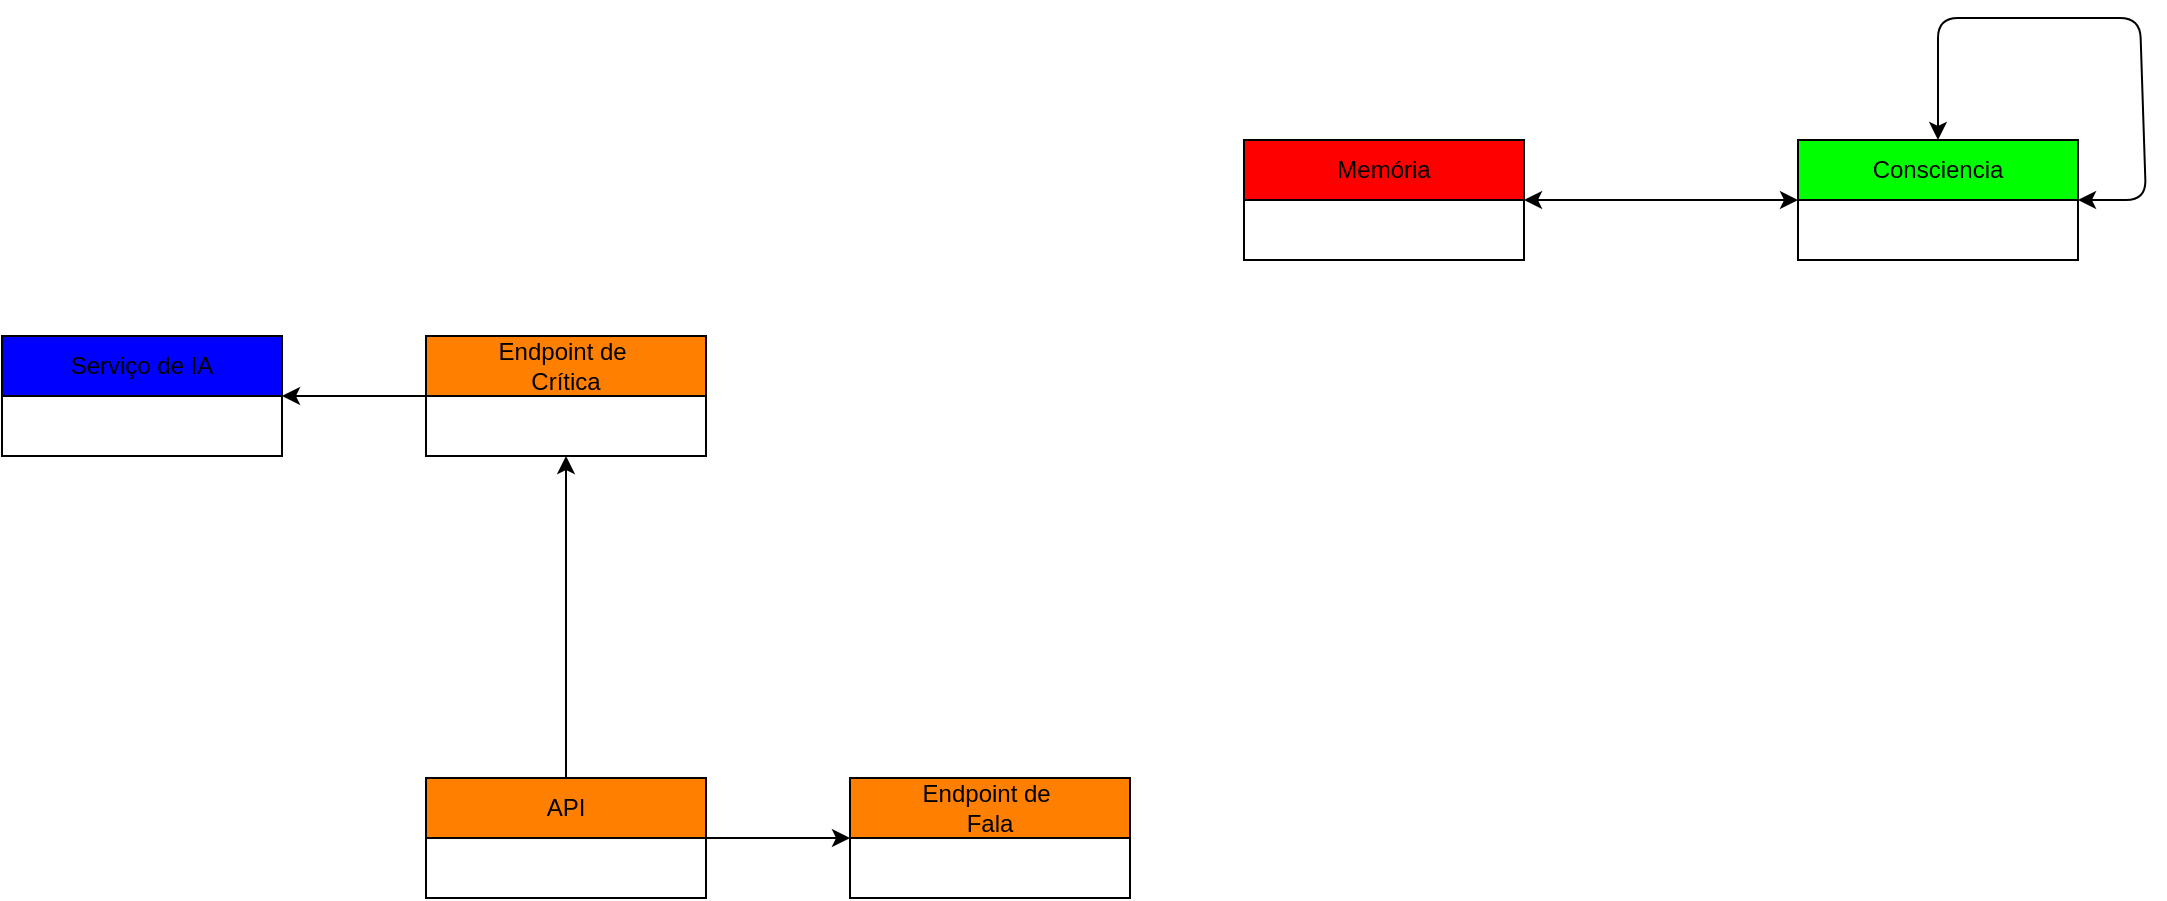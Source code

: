 <mxfile>
    <diagram name="Page-1" id="5f0bae14-7c28-e335-631c-24af17079c00">
        <mxGraphModel dx="2308" dy="831" grid="0" gridSize="10" guides="1" tooltips="1" connect="1" arrows="1" fold="1" page="1" pageScale="1" pageWidth="1100" pageHeight="850" background="none" math="0" shadow="0">
            <root>
                <mxCell id="0"/>
                <mxCell id="1" parent="0"/>
                <mxCell id="254" value="" style="edgeStyle=none;html=1;fontColor=#FFFFFF;startArrow=classic;startFill=1;" edge="1" parent="1" source="160" target="253">
                    <mxGeometry relative="1" as="geometry"/>
                </mxCell>
                <mxCell id="160" value="Memória" style="swimlane;fontStyle=0;childLayout=stackLayout;horizontal=1;startSize=30;horizontalStack=0;resizeParent=1;resizeParentMax=0;resizeLast=0;collapsible=1;marginBottom=0;whiteSpace=wrap;html=1;fillColor=#FF0000;" parent="1" vertex="1">
                    <mxGeometry x="318" y="123" width="140" height="60" as="geometry"/>
                </mxCell>
                <mxCell id="202" value="" style="edgeStyle=none;html=1;" edge="1" parent="1" target="201">
                    <mxGeometry relative="1" as="geometry">
                        <mxPoint x="447" y="502" as="sourcePoint"/>
                    </mxGeometry>
                </mxCell>
                <mxCell id="216" style="edgeStyle=none;html=1;exitX=0;exitY=0.5;exitDx=0;exitDy=0;entryX=1;entryY=0.5;entryDx=0;entryDy=0;" edge="1" parent="1" source="198">
                    <mxGeometry relative="1" as="geometry">
                        <mxPoint x="278" y="254" as="targetPoint"/>
                    </mxGeometry>
                </mxCell>
                <mxCell id="217" style="edgeStyle=none;html=1;entryX=0.5;entryY=0;entryDx=0;entryDy=0;" edge="1" parent="1" target="209">
                    <mxGeometry relative="1" as="geometry">
                        <mxPoint x="445.769" y="284" as="sourcePoint"/>
                    </mxGeometry>
                </mxCell>
                <mxCell id="236" value="" style="edgeStyle=none;html=1;" edge="1" parent="1" target="235">
                    <mxGeometry relative="1" as="geometry">
                        <mxPoint x="515" y="253.11" as="sourcePoint"/>
                    </mxGeometry>
                </mxCell>
                <mxCell id="212" style="edgeStyle=none;html=1;exitX=0.5;exitY=1;exitDx=0;exitDy=0;entryX=0.5;entryY=0;entryDx=0;entryDy=0;" edge="1" parent="1" target="191">
                    <mxGeometry relative="1" as="geometry">
                        <mxPoint x="447" y="392" as="sourcePoint"/>
                    </mxGeometry>
                </mxCell>
                <mxCell id="242" value="" style="edgeStyle=none;html=1;fontColor=#FFFFFF;" edge="1" parent="1" source="239" target="241">
                    <mxGeometry relative="1" as="geometry"/>
                </mxCell>
                <mxCell id="249" value="" style="edgeStyle=none;html=1;fontColor=#FFFFFF;" edge="1" parent="1" source="239" target="248">
                    <mxGeometry relative="1" as="geometry"/>
                </mxCell>
                <mxCell id="239" value="API" style="swimlane;fontStyle=0;childLayout=stackLayout;horizontal=1;startSize=30;horizontalStack=0;resizeParent=1;resizeParentMax=0;resizeLast=0;collapsible=1;marginBottom=0;whiteSpace=wrap;html=1;fillColor=#FF8000;" vertex="1" parent="1">
                    <mxGeometry x="-91" y="442" width="140" height="60" as="geometry"/>
                </mxCell>
                <mxCell id="241" value="Endpoint de&amp;nbsp;&lt;br&gt;Fala" style="swimlane;fontStyle=0;childLayout=stackLayout;horizontal=1;startSize=30;horizontalStack=0;resizeParent=1;resizeParentMax=0;resizeLast=0;collapsible=1;marginBottom=0;whiteSpace=wrap;html=1;fillColor=#FF8000;" vertex="1" parent="1">
                    <mxGeometry x="121" y="442" width="140" height="60" as="geometry"/>
                </mxCell>
                <mxCell id="244" value="Serviço de IA" style="swimlane;fontStyle=0;childLayout=stackLayout;horizontal=1;startSize=30;horizontalStack=0;resizeParent=1;resizeParentMax=0;resizeLast=0;collapsible=1;marginBottom=0;whiteSpace=wrap;html=1;fillColor=#0000FF;" vertex="1" parent="1">
                    <mxGeometry x="-303" y="221" width="140" height="60" as="geometry"/>
                </mxCell>
                <mxCell id="250" style="edgeStyle=none;html=1;exitX=0;exitY=0.5;exitDx=0;exitDy=0;entryX=1;entryY=0.5;entryDx=0;entryDy=0;fontColor=#FFFFFF;" edge="1" parent="1" source="248" target="244">
                    <mxGeometry relative="1" as="geometry"/>
                </mxCell>
                <mxCell id="248" value="Endpoint de&amp;nbsp;&lt;br&gt;Crítica" style="swimlane;fontStyle=0;childLayout=stackLayout;horizontal=1;startSize=30;horizontalStack=0;resizeParent=1;resizeParentMax=0;resizeLast=0;collapsible=1;marginBottom=0;whiteSpace=wrap;html=1;fillColor=#FF8000;" vertex="1" parent="1">
                    <mxGeometry x="-91" y="221" width="140" height="60" as="geometry"/>
                </mxCell>
                <mxCell id="255" style="edgeStyle=none;html=1;fontColor=#000000;startArrow=classic;startFill=1;exitX=0.5;exitY=0;exitDx=0;exitDy=0;entryX=1;entryY=0.5;entryDx=0;entryDy=0;" edge="1" parent="1" source="253" target="253">
                    <mxGeometry relative="1" as="geometry">
                        <mxPoint x="665" y="304.333" as="targetPoint"/>
                        <Array as="points">
                            <mxPoint x="665" y="62"/>
                            <mxPoint x="766" y="62"/>
                            <mxPoint x="769" y="153"/>
                        </Array>
                    </mxGeometry>
                </mxCell>
                <mxCell id="253" value="Consciencia" style="swimlane;fontStyle=0;childLayout=stackLayout;horizontal=1;startSize=30;horizontalStack=0;resizeParent=1;resizeParentMax=0;resizeLast=0;collapsible=1;marginBottom=0;whiteSpace=wrap;html=1;fillColor=#00FF00;fontColor=#000000;" vertex="1" parent="1">
                    <mxGeometry x="595" y="123" width="140" height="60" as="geometry"/>
                </mxCell>
            </root>
        </mxGraphModel>
    </diagram>
</mxfile>
